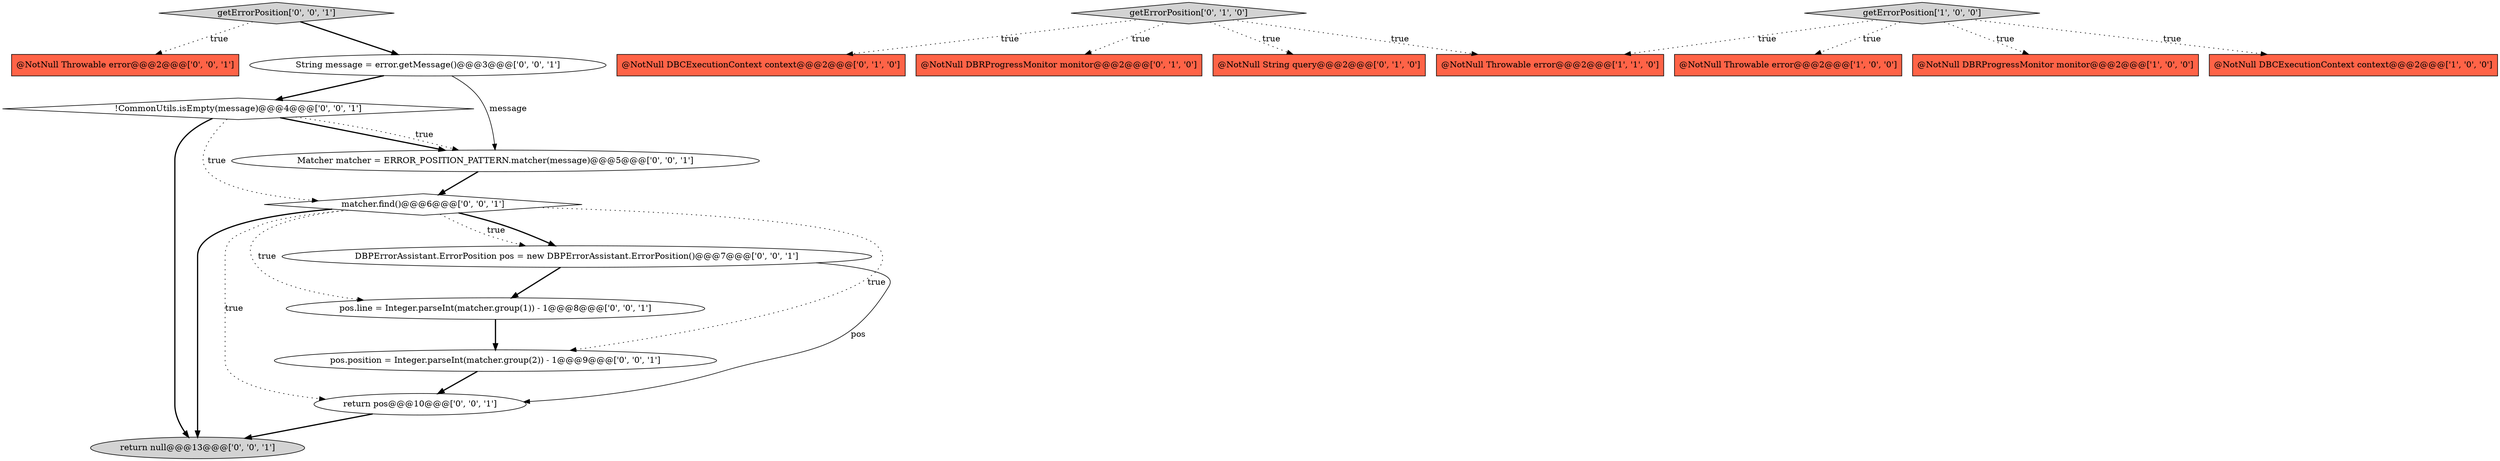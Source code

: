 digraph {
10 [style = filled, label = "@NotNull Throwable error@@@2@@@['0', '0', '1']", fillcolor = tomato, shape = box image = "AAA0AAABBB3BBB"];
8 [style = filled, label = "@NotNull DBCExecutionContext context@@@2@@@['0', '1', '0']", fillcolor = tomato, shape = box image = "AAA0AAABBB2BBB"];
16 [style = filled, label = "pos.line = Integer.parseInt(matcher.group(1)) - 1@@@8@@@['0', '0', '1']", fillcolor = white, shape = ellipse image = "AAA0AAABBB3BBB"];
2 [style = filled, label = "@NotNull Throwable error@@@2@@@['1', '0', '0']", fillcolor = tomato, shape = box image = "AAA0AAABBB1BBB"];
4 [style = filled, label = "@NotNull Throwable error@@@2@@@['1', '1', '0']", fillcolor = tomato, shape = box image = "AAA0AAABBB1BBB"];
6 [style = filled, label = "getErrorPosition['0', '1', '0']", fillcolor = lightgray, shape = diamond image = "AAA0AAABBB2BBB"];
14 [style = filled, label = "!CommonUtils.isEmpty(message)@@@4@@@['0', '0', '1']", fillcolor = white, shape = diamond image = "AAA0AAABBB3BBB"];
1 [style = filled, label = "@NotNull DBRProgressMonitor monitor@@@2@@@['1', '0', '0']", fillcolor = tomato, shape = box image = "AAA0AAABBB1BBB"];
9 [style = filled, label = "matcher.find()@@@6@@@['0', '0', '1']", fillcolor = white, shape = diamond image = "AAA0AAABBB3BBB"];
13 [style = filled, label = "return null@@@13@@@['0', '0', '1']", fillcolor = lightgray, shape = ellipse image = "AAA0AAABBB3BBB"];
17 [style = filled, label = "pos.position = Integer.parseInt(matcher.group(2)) - 1@@@9@@@['0', '0', '1']", fillcolor = white, shape = ellipse image = "AAA0AAABBB3BBB"];
19 [style = filled, label = "String message = error.getMessage()@@@3@@@['0', '0', '1']", fillcolor = white, shape = ellipse image = "AAA0AAABBB3BBB"];
18 [style = filled, label = "return pos@@@10@@@['0', '0', '1']", fillcolor = white, shape = ellipse image = "AAA0AAABBB3BBB"];
0 [style = filled, label = "@NotNull DBCExecutionContext context@@@2@@@['1', '0', '0']", fillcolor = tomato, shape = box image = "AAA0AAABBB1BBB"];
3 [style = filled, label = "getErrorPosition['1', '0', '0']", fillcolor = lightgray, shape = diamond image = "AAA0AAABBB1BBB"];
11 [style = filled, label = "Matcher matcher = ERROR_POSITION_PATTERN.matcher(message)@@@5@@@['0', '0', '1']", fillcolor = white, shape = ellipse image = "AAA0AAABBB3BBB"];
12 [style = filled, label = "DBPErrorAssistant.ErrorPosition pos = new DBPErrorAssistant.ErrorPosition()@@@7@@@['0', '0', '1']", fillcolor = white, shape = ellipse image = "AAA0AAABBB3BBB"];
15 [style = filled, label = "getErrorPosition['0', '0', '1']", fillcolor = lightgray, shape = diamond image = "AAA0AAABBB3BBB"];
7 [style = filled, label = "@NotNull DBRProgressMonitor monitor@@@2@@@['0', '1', '0']", fillcolor = tomato, shape = box image = "AAA0AAABBB2BBB"];
5 [style = filled, label = "@NotNull String query@@@2@@@['0', '1', '0']", fillcolor = tomato, shape = box image = "AAA0AAABBB2BBB"];
3->1 [style = dotted, label="true"];
6->7 [style = dotted, label="true"];
17->18 [style = bold, label=""];
9->13 [style = bold, label=""];
14->13 [style = bold, label=""];
18->13 [style = bold, label=""];
15->19 [style = bold, label=""];
11->9 [style = bold, label=""];
14->11 [style = bold, label=""];
9->17 [style = dotted, label="true"];
15->10 [style = dotted, label="true"];
12->16 [style = bold, label=""];
9->18 [style = dotted, label="true"];
3->0 [style = dotted, label="true"];
6->5 [style = dotted, label="true"];
6->4 [style = dotted, label="true"];
6->8 [style = dotted, label="true"];
3->4 [style = dotted, label="true"];
12->18 [style = solid, label="pos"];
3->2 [style = dotted, label="true"];
9->16 [style = dotted, label="true"];
19->11 [style = solid, label="message"];
16->17 [style = bold, label=""];
19->14 [style = bold, label=""];
14->11 [style = dotted, label="true"];
9->12 [style = dotted, label="true"];
9->12 [style = bold, label=""];
14->9 [style = dotted, label="true"];
}
